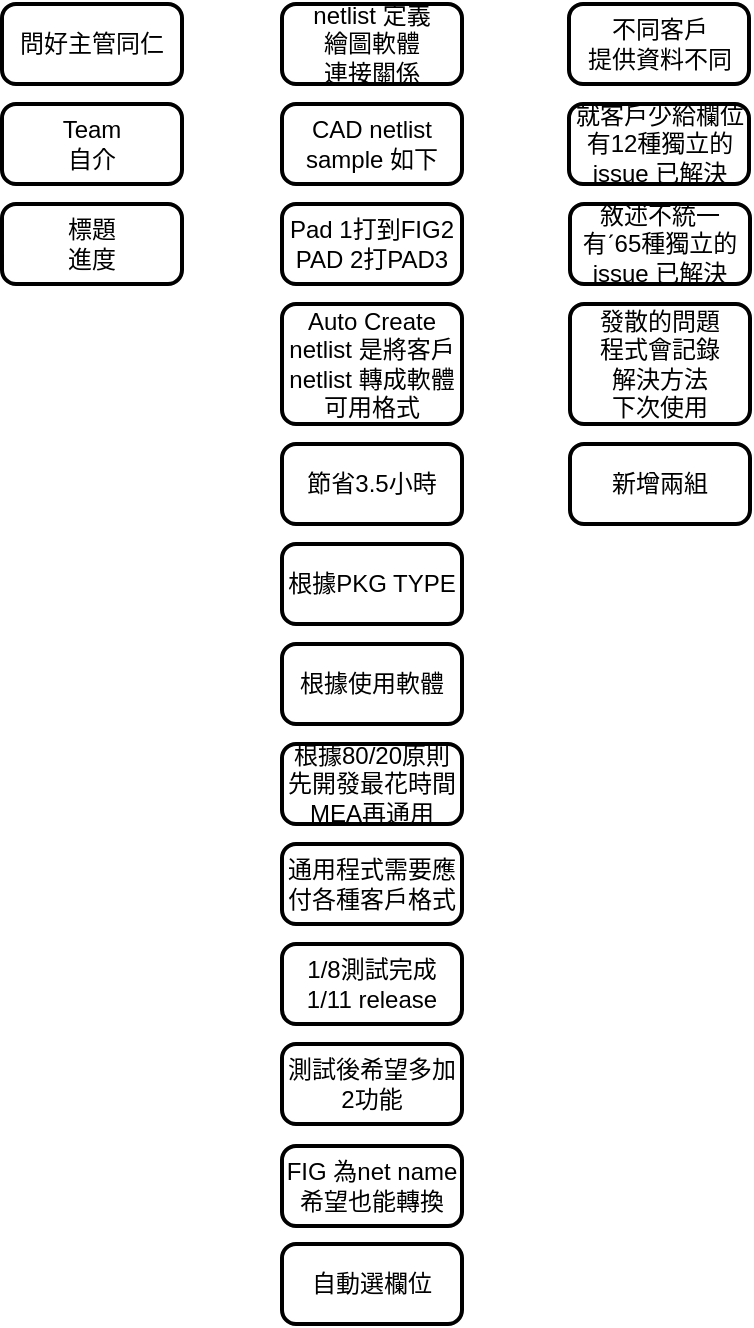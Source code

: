 <mxfile version="14.5.1" type="github" pages="2">
  <diagram id="vbld8GTjUYGatiaoBAkq" name="Page-1">
    <mxGraphModel dx="782" dy="437" grid="1" gridSize="10" guides="1" tooltips="1" connect="1" arrows="1" fold="1" page="1" pageScale="1" pageWidth="827" pageHeight="1169" math="0" shadow="0">
      <root>
        <mxCell id="0" />
        <mxCell id="1" parent="0" />
        <mxCell id="nBfhOqPm9bhFyVWeJLGO-1" value="問好主管同仁" style="rounded=1;whiteSpace=wrap;html=1;absoluteArcSize=1;arcSize=14;strokeWidth=2;" parent="1" vertex="1">
          <mxGeometry x="40" y="40" width="90" height="40" as="geometry" />
        </mxCell>
        <mxCell id="nBfhOqPm9bhFyVWeJLGO-2" value="Team&lt;br&gt;自介" style="rounded=1;whiteSpace=wrap;html=1;absoluteArcSize=1;arcSize=14;strokeWidth=2;" parent="1" vertex="1">
          <mxGeometry x="40" y="90" width="90" height="40" as="geometry" />
        </mxCell>
        <mxCell id="nBfhOqPm9bhFyVWeJLGO-3" value="標題&lt;br&gt;進度" style="rounded=1;whiteSpace=wrap;html=1;absoluteArcSize=1;arcSize=14;strokeWidth=2;" parent="1" vertex="1">
          <mxGeometry x="40" y="140" width="90" height="40" as="geometry" />
        </mxCell>
        <mxCell id="nBfhOqPm9bhFyVWeJLGO-4" value="netlist 定義&lt;br&gt;繪圖軟體&lt;br&gt;連接關係" style="rounded=1;whiteSpace=wrap;html=1;absoluteArcSize=1;arcSize=14;strokeWidth=2;" parent="1" vertex="1">
          <mxGeometry x="180" y="40" width="90" height="40" as="geometry" />
        </mxCell>
        <mxCell id="nBfhOqPm9bhFyVWeJLGO-5" value="CAD netlist&lt;br&gt;sample 如下" style="rounded=1;whiteSpace=wrap;html=1;absoluteArcSize=1;arcSize=14;strokeWidth=2;" parent="1" vertex="1">
          <mxGeometry x="180" y="90" width="90" height="40" as="geometry" />
        </mxCell>
        <mxCell id="nBfhOqPm9bhFyVWeJLGO-6" value="Pad 1打到FIG2&lt;br&gt;PAD 2打PAD3" style="rounded=1;whiteSpace=wrap;html=1;absoluteArcSize=1;arcSize=14;strokeWidth=2;" parent="1" vertex="1">
          <mxGeometry x="180" y="140" width="90" height="40" as="geometry" />
        </mxCell>
        <mxCell id="nBfhOqPm9bhFyVWeJLGO-7" value="Auto Create netlist 是將客戶netlist 轉成軟體可用格式" style="rounded=1;whiteSpace=wrap;html=1;absoluteArcSize=1;arcSize=14;strokeWidth=2;" parent="1" vertex="1">
          <mxGeometry x="180" y="190" width="90" height="60" as="geometry" />
        </mxCell>
        <mxCell id="nBfhOqPm9bhFyVWeJLGO-8" value="節省3.5小時" style="rounded=1;whiteSpace=wrap;html=1;absoluteArcSize=1;arcSize=14;strokeWidth=2;" parent="1" vertex="1">
          <mxGeometry x="180" y="260" width="90" height="40" as="geometry" />
        </mxCell>
        <mxCell id="nBfhOqPm9bhFyVWeJLGO-9" value="根據PKG TYPE" style="rounded=1;whiteSpace=wrap;html=1;absoluteArcSize=1;arcSize=14;strokeWidth=2;" parent="1" vertex="1">
          <mxGeometry x="180" y="310" width="90" height="40" as="geometry" />
        </mxCell>
        <mxCell id="nBfhOqPm9bhFyVWeJLGO-10" value="根據使用軟體" style="rounded=1;whiteSpace=wrap;html=1;absoluteArcSize=1;arcSize=14;strokeWidth=2;" parent="1" vertex="1">
          <mxGeometry x="180" y="360" width="90" height="40" as="geometry" />
        </mxCell>
        <mxCell id="nBfhOqPm9bhFyVWeJLGO-11" value="根據80/20原則先開發最花時間MEA再通用" style="rounded=1;whiteSpace=wrap;html=1;absoluteArcSize=1;arcSize=14;strokeWidth=2;" parent="1" vertex="1">
          <mxGeometry x="180" y="410" width="90" height="40" as="geometry" />
        </mxCell>
        <mxCell id="nBfhOqPm9bhFyVWeJLGO-12" value="通用程式需要應付各種客戶格式" style="rounded=1;whiteSpace=wrap;html=1;absoluteArcSize=1;arcSize=14;strokeWidth=2;" parent="1" vertex="1">
          <mxGeometry x="180" y="460" width="90" height="40" as="geometry" />
        </mxCell>
        <mxCell id="nBfhOqPm9bhFyVWeJLGO-13" value="1/8測試完成&lt;br&gt;1/11 release" style="rounded=1;whiteSpace=wrap;html=1;absoluteArcSize=1;arcSize=14;strokeWidth=2;" parent="1" vertex="1">
          <mxGeometry x="180" y="510" width="90" height="40" as="geometry" />
        </mxCell>
        <mxCell id="nBfhOqPm9bhFyVWeJLGO-14" value="測試後希望多加2功能" style="rounded=1;whiteSpace=wrap;html=1;absoluteArcSize=1;arcSize=14;strokeWidth=2;" parent="1" vertex="1">
          <mxGeometry x="180" y="560" width="90" height="40" as="geometry" />
        </mxCell>
        <mxCell id="nBfhOqPm9bhFyVWeJLGO-15" value="FIG 為net name&lt;br&gt;希望也能轉換" style="rounded=1;whiteSpace=wrap;html=1;absoluteArcSize=1;arcSize=14;strokeWidth=2;" parent="1" vertex="1">
          <mxGeometry x="180" y="611" width="90" height="40" as="geometry" />
        </mxCell>
        <mxCell id="nBfhOqPm9bhFyVWeJLGO-16" value="自動選欄位" style="rounded=1;whiteSpace=wrap;html=1;absoluteArcSize=1;arcSize=14;strokeWidth=2;" parent="1" vertex="1">
          <mxGeometry x="180" y="660" width="90" height="40" as="geometry" />
        </mxCell>
        <mxCell id="nBfhOqPm9bhFyVWeJLGO-17" value="不同客戶&lt;br&gt;提供資料不同" style="rounded=1;whiteSpace=wrap;html=1;absoluteArcSize=1;arcSize=14;strokeWidth=2;" parent="1" vertex="1">
          <mxGeometry x="323.5" y="40" width="90" height="40" as="geometry" />
        </mxCell>
        <mxCell id="nBfhOqPm9bhFyVWeJLGO-18" value="就客戶少給欄位&lt;br&gt;有12種獨立的issue 已解決" style="rounded=1;whiteSpace=wrap;html=1;absoluteArcSize=1;arcSize=14;strokeWidth=2;" parent="1" vertex="1">
          <mxGeometry x="323.5" y="90" width="90" height="40" as="geometry" />
        </mxCell>
        <mxCell id="nBfhOqPm9bhFyVWeJLGO-19" value="敘述不統一&lt;br&gt;有ˊ65種獨立的issue 已解決" style="rounded=1;whiteSpace=wrap;html=1;absoluteArcSize=1;arcSize=14;strokeWidth=2;" parent="1" vertex="1">
          <mxGeometry x="324" y="140" width="90" height="40" as="geometry" />
        </mxCell>
        <mxCell id="nBfhOqPm9bhFyVWeJLGO-20" value="新增兩組" style="rounded=1;whiteSpace=wrap;html=1;absoluteArcSize=1;arcSize=14;strokeWidth=2;" parent="1" vertex="1">
          <mxGeometry x="324" y="260" width="90" height="40" as="geometry" />
        </mxCell>
        <mxCell id="nBfhOqPm9bhFyVWeJLGO-21" value="發散的問題&lt;br&gt;程式會記錄&lt;br&gt;解決方法&lt;br&gt;下次使用" style="rounded=1;whiteSpace=wrap;html=1;absoluteArcSize=1;arcSize=14;strokeWidth=2;" parent="1" vertex="1">
          <mxGeometry x="324" y="190" width="90" height="60" as="geometry" />
        </mxCell>
      </root>
    </mxGraphModel>
  </diagram>
  <diagram name="0325" id="feT587kOz41_hO4VFTal">
    <mxGraphModel dx="1117" dy="624" grid="1" gridSize="10" guides="1" tooltips="1" connect="1" arrows="1" fold="1" page="1" pageScale="1" pageWidth="827" pageHeight="1169" math="0" shadow="0">
      <root>
        <mxCell id="DptLgrftkge-p1oRKm96-0" />
        <mxCell id="DptLgrftkge-p1oRKm96-1" parent="DptLgrftkge-p1oRKm96-0" />
        <mxCell id="DptLgrftkge-p1oRKm96-2" value="問好主管同仁" style="rounded=1;whiteSpace=wrap;html=1;absoluteArcSize=1;arcSize=14;strokeWidth=2;" vertex="1" parent="DptLgrftkge-p1oRKm96-1">
          <mxGeometry x="40" y="40" width="90" height="40" as="geometry" />
        </mxCell>
        <mxCell id="DptLgrftkge-p1oRKm96-3" value="SKILL&lt;br&gt;adrian" style="rounded=1;whiteSpace=wrap;html=1;absoluteArcSize=1;arcSize=14;strokeWidth=2;" vertex="1" parent="DptLgrftkge-p1oRKm96-1">
          <mxGeometry x="40" y="90" width="90" height="40" as="geometry" />
        </mxCell>
        <mxCell id="DptLgrftkge-p1oRKm96-4" value="auto create Ra review report" style="rounded=1;whiteSpace=wrap;html=1;absoluteArcSize=1;arcSize=14;strokeWidth=2;" vertex="1" parent="DptLgrftkge-p1oRKm96-1">
          <mxGeometry x="40" y="140" width="90" height="40" as="geometry" />
        </mxCell>
        <mxCell id="DptLgrftkge-p1oRKm96-5" value="RA 產生流程" style="rounded=1;whiteSpace=wrap;html=1;absoluteArcSize=1;arcSize=14;strokeWidth=2;" vertex="1" parent="DptLgrftkge-p1oRKm96-1">
          <mxGeometry x="180" y="40" width="130" height="40" as="geometry" />
        </mxCell>
        <mxCell id="DptLgrftkge-p1oRKm96-6" value="SUB下4 team&lt;br&gt;各派一人&lt;br&gt;蒐集每周每月每季 PE review data" style="rounded=1;whiteSpace=wrap;html=1;absoluteArcSize=1;arcSize=14;strokeWidth=2;" vertex="1" parent="DptLgrftkge-p1oRKm96-1">
          <mxGeometry x="180" y="90" width="130" height="60" as="geometry" />
        </mxCell>
        <mxCell id="6H_hlLNhm685FBP6-oBt-0" value="RA 資料&lt;br&gt;原紀錄在NOTE&lt;br&gt;年初改在K2" style="rounded=1;whiteSpace=wrap;html=1;absoluteArcSize=1;arcSize=14;strokeWidth=2;" vertex="1" parent="DptLgrftkge-p1oRKm96-1">
          <mxGeometry x="180" y="160" width="130" height="60" as="geometry" />
        </mxCell>
      </root>
    </mxGraphModel>
  </diagram>
</mxfile>
